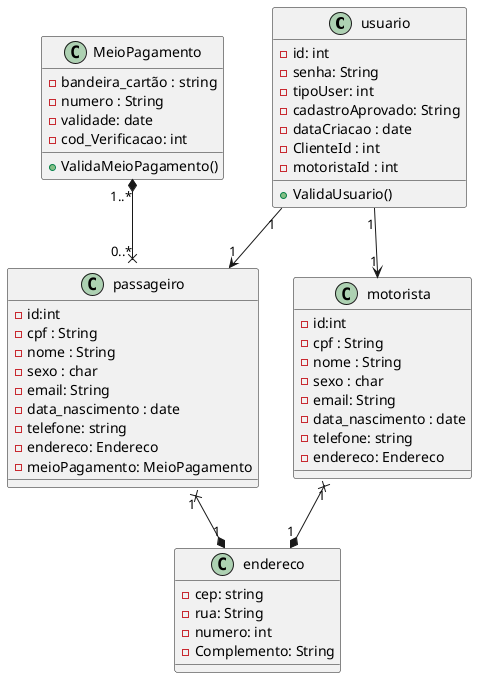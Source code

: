 @startuml
class usuario{
- id: int
- senha: String 
- tipoUser: int
- cadastroAprovado: String 
- dataCriacao : date
- ClienteId : int
- motoristaId : int
+ ValidaUsuario()
}

class motorista
{
- id:int
- cpf : String
- nome : String
- sexo : char
- email: String
- data_nascimento : date
- telefone: string
- endereco: Endereco
}
class passageiro
{
- id:int
- cpf : String
- nome : String
- sexo : char
- email: String
- data_nascimento : date
- telefone: string
- endereco: Endereco
- meioPagamento: MeioPagamento

}
class endereco
{
- cep: string
- rua: String
- numero: int
- Complemento: String

}
class MeioPagamento{
- bandeira_cartão : string
- numero : String
- validade: date
- cod_Verificacao: int
+ ValidaMeioPagamento()

}
passageiro "0..*" x-up-* "1..*" MeioPagamento
passageiro "1" x-down-* "1" endereco
motorista "1" x-down-* "1" endereco
usuario "1" -down-> "1" motorista
usuario "1" -right-> "1" passageiro
@enduml
